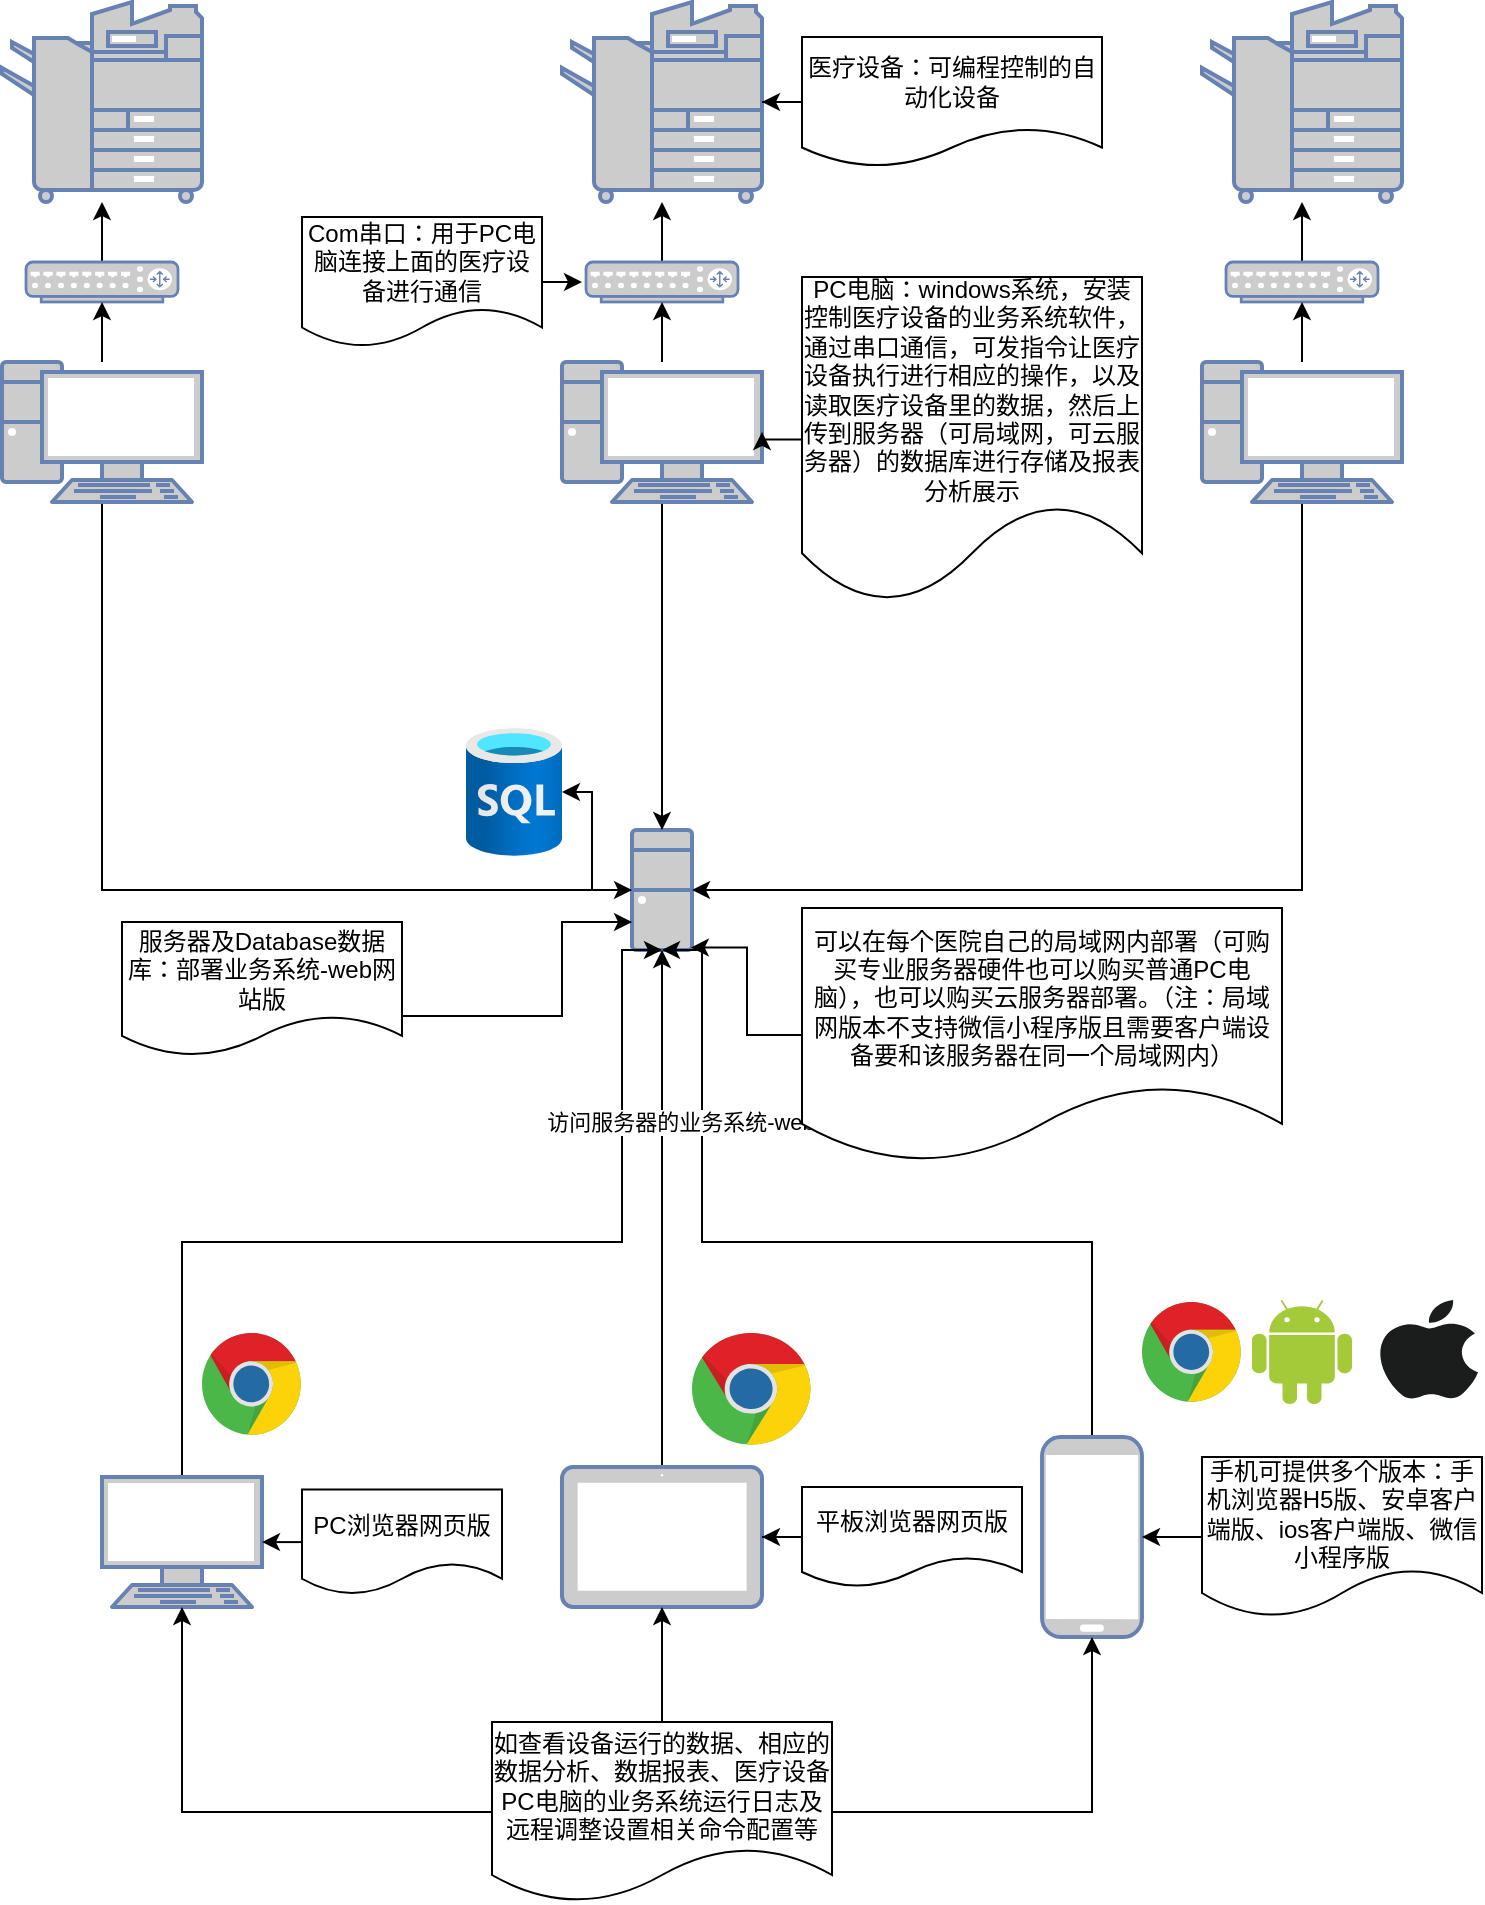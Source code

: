 <mxfile version="14.8.4" type="github">
  <diagram id="AlL52TTtQJqXHYtBwdI4" name="Page-1">
    <mxGraphModel dx="1022" dy="839" grid="1" gridSize="10" guides="1" tooltips="1" connect="1" arrows="1" fold="1" page="1" pageScale="1" pageWidth="827" pageHeight="1169" math="0" shadow="0">
      <root>
        <mxCell id="0" />
        <mxCell id="1" parent="0" />
        <mxCell id="UQDamrznPKahLI_5t3YA-1" value="" style="fontColor=#0066CC;verticalAlign=top;verticalLabelPosition=bottom;labelPosition=center;align=center;html=1;outlineConnect=0;fillColor=#CCCCCC;strokeColor=#6881B3;gradientColor=none;gradientDirection=north;strokeWidth=2;shape=mxgraph.networks.copier;" parent="1" vertex="1">
          <mxGeometry x="350" y="190" width="100" height="100" as="geometry" />
        </mxCell>
        <mxCell id="Wp8FiwbMLNDWWem-d0Gy-11" style="edgeStyle=orthogonalEdgeStyle;rounded=0;orthogonalLoop=1;jettySize=auto;html=1;" parent="1" source="UQDamrznPKahLI_5t3YA-12" target="UQDamrznPKahLI_5t3YA-1" edge="1">
          <mxGeometry relative="1" as="geometry" />
        </mxCell>
        <mxCell id="UQDamrznPKahLI_5t3YA-12" value="" style="fontColor=#0066CC;verticalAlign=top;verticalLabelPosition=bottom;labelPosition=center;align=center;html=1;outlineConnect=0;fillColor=#CCCCCC;strokeColor=#6881B3;gradientColor=none;gradientDirection=north;strokeWidth=2;shape=mxgraph.networks.router;" parent="1" vertex="1">
          <mxGeometry x="362" y="320" width="76" height="20" as="geometry" />
        </mxCell>
        <mxCell id="Wp8FiwbMLNDWWem-d0Gy-1" value="" style="aspect=fixed;html=1;points=[];align=center;image;fontSize=12;image=img/lib/azure2/databases/SQL_Database.svg;" parent="1" vertex="1">
          <mxGeometry x="302" y="553" width="48" height="64" as="geometry" />
        </mxCell>
        <mxCell id="KJL5pgY2Md6h_XYRIvjo-10" style="edgeStyle=orthogonalEdgeStyle;rounded=0;orthogonalLoop=1;jettySize=auto;html=1;" parent="1" source="Wp8FiwbMLNDWWem-d0Gy-5" target="Wp8FiwbMLNDWWem-d0Gy-1" edge="1">
          <mxGeometry relative="1" as="geometry" />
        </mxCell>
        <mxCell id="Wp8FiwbMLNDWWem-d0Gy-5" value="" style="fontColor=#0066CC;verticalAlign=top;verticalLabelPosition=bottom;labelPosition=center;align=center;html=1;outlineConnect=0;fillColor=#CCCCCC;strokeColor=#6881B3;gradientColor=none;gradientDirection=north;strokeWidth=2;shape=mxgraph.networks.desktop_pc;" parent="1" vertex="1">
          <mxGeometry x="385" y="604" width="30" height="60" as="geometry" />
        </mxCell>
        <mxCell id="Wp8FiwbMLNDWWem-d0Gy-12" value="" style="edgeStyle=orthogonalEdgeStyle;rounded=0;orthogonalLoop=1;jettySize=auto;html=1;" parent="1" source="Wp8FiwbMLNDWWem-d0Gy-6" target="UQDamrznPKahLI_5t3YA-12" edge="1">
          <mxGeometry relative="1" as="geometry" />
        </mxCell>
        <mxCell id="Wp8FiwbMLNDWWem-d0Gy-15" style="edgeStyle=orthogonalEdgeStyle;rounded=0;orthogonalLoop=1;jettySize=auto;html=1;" parent="1" source="Wp8FiwbMLNDWWem-d0Gy-6" target="Wp8FiwbMLNDWWem-d0Gy-5" edge="1">
          <mxGeometry relative="1" as="geometry">
            <Array as="points">
              <mxPoint x="400" y="634" />
            </Array>
          </mxGeometry>
        </mxCell>
        <mxCell id="Wp8FiwbMLNDWWem-d0Gy-6" value="" style="fontColor=#0066CC;verticalAlign=top;verticalLabelPosition=bottom;labelPosition=center;align=center;html=1;outlineConnect=0;fillColor=#CCCCCC;strokeColor=#6881B3;gradientColor=none;gradientDirection=north;strokeWidth=2;shape=mxgraph.networks.pc;" parent="1" vertex="1">
          <mxGeometry x="350" y="370" width="100" height="70" as="geometry" />
        </mxCell>
        <mxCell id="Wp8FiwbMLNDWWem-d0Gy-10" style="edgeStyle=orthogonalEdgeStyle;rounded=0;orthogonalLoop=1;jettySize=auto;html=1;" parent="1" source="Wp8FiwbMLNDWWem-d0Gy-7" target="UQDamrznPKahLI_5t3YA-1" edge="1">
          <mxGeometry relative="1" as="geometry" />
        </mxCell>
        <mxCell id="Wp8FiwbMLNDWWem-d0Gy-7" value="医疗设备：可编程控制的自动化设备" style="shape=document;whiteSpace=wrap;html=1;boundedLbl=1;" parent="1" vertex="1">
          <mxGeometry x="470" y="207.5" width="150" height="65" as="geometry" />
        </mxCell>
        <mxCell id="Wp8FiwbMLNDWWem-d0Gy-9" style="edgeStyle=orthogonalEdgeStyle;rounded=0;orthogonalLoop=1;jettySize=auto;html=1;" parent="1" source="Wp8FiwbMLNDWWem-d0Gy-8" edge="1">
          <mxGeometry relative="1" as="geometry">
            <mxPoint x="360" y="330" as="targetPoint" />
          </mxGeometry>
        </mxCell>
        <mxCell id="Wp8FiwbMLNDWWem-d0Gy-8" value="Com串口：用于PC电脑连接上面的医疗设备进行通信" style="shape=document;whiteSpace=wrap;html=1;boundedLbl=1;" parent="1" vertex="1">
          <mxGeometry x="220" y="297.5" width="120" height="65" as="geometry" />
        </mxCell>
        <mxCell id="Wp8FiwbMLNDWWem-d0Gy-14" value="" style="edgeStyle=orthogonalEdgeStyle;rounded=0;orthogonalLoop=1;jettySize=auto;html=1;" parent="1" source="Wp8FiwbMLNDWWem-d0Gy-13" target="Wp8FiwbMLNDWWem-d0Gy-6" edge="1">
          <mxGeometry relative="1" as="geometry" />
        </mxCell>
        <mxCell id="Wp8FiwbMLNDWWem-d0Gy-13" value="PC电脑：windows系统，安装控制医疗设备的业务系统软件，通过串口通信，可发指令让医疗设备执行进行相应的操作，以及读取医疗设备里的数据，然后上传到服务器（可局域网，可云服务器）的数据库进行存储及报表分析展示" style="shape=document;whiteSpace=wrap;html=1;boundedLbl=1;" parent="1" vertex="1">
          <mxGeometry x="470" y="327.5" width="170" height="162.5" as="geometry" />
        </mxCell>
        <mxCell id="Wp8FiwbMLNDWWem-d0Gy-18" value="" style="fontColor=#0066CC;verticalAlign=top;verticalLabelPosition=bottom;labelPosition=center;align=center;html=1;outlineConnect=0;fillColor=#CCCCCC;strokeColor=#6881B3;gradientColor=none;gradientDirection=north;strokeWidth=2;shape=mxgraph.networks.copier;" parent="1" vertex="1">
          <mxGeometry x="70" y="190" width="100" height="100" as="geometry" />
        </mxCell>
        <mxCell id="Wp8FiwbMLNDWWem-d0Gy-23" value="" style="edgeStyle=orthogonalEdgeStyle;rounded=0;orthogonalLoop=1;jettySize=auto;html=1;" parent="1" source="Wp8FiwbMLNDWWem-d0Gy-19" target="Wp8FiwbMLNDWWem-d0Gy-18" edge="1">
          <mxGeometry relative="1" as="geometry" />
        </mxCell>
        <mxCell id="Wp8FiwbMLNDWWem-d0Gy-19" value="" style="fontColor=#0066CC;verticalAlign=top;verticalLabelPosition=bottom;labelPosition=center;align=center;html=1;outlineConnect=0;fillColor=#CCCCCC;strokeColor=#6881B3;gradientColor=none;gradientDirection=north;strokeWidth=2;shape=mxgraph.networks.router;" parent="1" vertex="1">
          <mxGeometry x="82" y="320" width="76" height="20" as="geometry" />
        </mxCell>
        <mxCell id="Wp8FiwbMLNDWWem-d0Gy-24" value="" style="edgeStyle=orthogonalEdgeStyle;rounded=0;orthogonalLoop=1;jettySize=auto;html=1;" parent="1" source="Wp8FiwbMLNDWWem-d0Gy-20" target="Wp8FiwbMLNDWWem-d0Gy-19" edge="1">
          <mxGeometry relative="1" as="geometry" />
        </mxCell>
        <mxCell id="Wp8FiwbMLNDWWem-d0Gy-25" style="edgeStyle=orthogonalEdgeStyle;rounded=0;orthogonalLoop=1;jettySize=auto;html=1;exitX=0.5;exitY=1;exitDx=0;exitDy=0;exitPerimeter=0;" parent="1" source="Wp8FiwbMLNDWWem-d0Gy-20" target="Wp8FiwbMLNDWWem-d0Gy-5" edge="1">
          <mxGeometry relative="1" as="geometry">
            <Array as="points">
              <mxPoint x="120" y="634" />
            </Array>
          </mxGeometry>
        </mxCell>
        <mxCell id="Wp8FiwbMLNDWWem-d0Gy-20" value="" style="fontColor=#0066CC;verticalAlign=top;verticalLabelPosition=bottom;labelPosition=center;align=center;html=1;outlineConnect=0;fillColor=#CCCCCC;strokeColor=#6881B3;gradientColor=none;gradientDirection=north;strokeWidth=2;shape=mxgraph.networks.pc;" parent="1" vertex="1">
          <mxGeometry x="70" y="370" width="100" height="70" as="geometry" />
        </mxCell>
        <mxCell id="Wp8FiwbMLNDWWem-d0Gy-26" value="" style="fontColor=#0066CC;verticalAlign=top;verticalLabelPosition=bottom;labelPosition=center;align=center;html=1;outlineConnect=0;fillColor=#CCCCCC;strokeColor=#6881B3;gradientColor=none;gradientDirection=north;strokeWidth=2;shape=mxgraph.networks.copier;" parent="1" vertex="1">
          <mxGeometry x="670" y="190" width="100" height="100" as="geometry" />
        </mxCell>
        <mxCell id="Wp8FiwbMLNDWWem-d0Gy-29" value="" style="edgeStyle=orthogonalEdgeStyle;rounded=0;orthogonalLoop=1;jettySize=auto;html=1;" parent="1" source="Wp8FiwbMLNDWWem-d0Gy-27" target="Wp8FiwbMLNDWWem-d0Gy-26" edge="1">
          <mxGeometry relative="1" as="geometry" />
        </mxCell>
        <mxCell id="Wp8FiwbMLNDWWem-d0Gy-27" value="" style="fontColor=#0066CC;verticalAlign=top;verticalLabelPosition=bottom;labelPosition=center;align=center;html=1;outlineConnect=0;fillColor=#CCCCCC;strokeColor=#6881B3;gradientColor=none;gradientDirection=north;strokeWidth=2;shape=mxgraph.networks.router;" parent="1" vertex="1">
          <mxGeometry x="682" y="320" width="76" height="20" as="geometry" />
        </mxCell>
        <mxCell id="Wp8FiwbMLNDWWem-d0Gy-30" value="" style="edgeStyle=orthogonalEdgeStyle;rounded=0;orthogonalLoop=1;jettySize=auto;html=1;" parent="1" source="Wp8FiwbMLNDWWem-d0Gy-28" target="Wp8FiwbMLNDWWem-d0Gy-27" edge="1">
          <mxGeometry relative="1" as="geometry" />
        </mxCell>
        <mxCell id="Wp8FiwbMLNDWWem-d0Gy-31" style="edgeStyle=orthogonalEdgeStyle;rounded=0;orthogonalLoop=1;jettySize=auto;html=1;entryX=1;entryY=0.5;entryDx=0;entryDy=0;entryPerimeter=0;exitX=0.5;exitY=1;exitDx=0;exitDy=0;exitPerimeter=0;" parent="1" source="Wp8FiwbMLNDWWem-d0Gy-28" target="Wp8FiwbMLNDWWem-d0Gy-5" edge="1">
          <mxGeometry relative="1" as="geometry" />
        </mxCell>
        <mxCell id="Wp8FiwbMLNDWWem-d0Gy-28" value="" style="fontColor=#0066CC;verticalAlign=top;verticalLabelPosition=bottom;labelPosition=center;align=center;html=1;outlineConnect=0;fillColor=#CCCCCC;strokeColor=#6881B3;gradientColor=none;gradientDirection=north;strokeWidth=2;shape=mxgraph.networks.pc;" parent="1" vertex="1">
          <mxGeometry x="670" y="370" width="100" height="70" as="geometry" />
        </mxCell>
        <mxCell id="Wp8FiwbMLNDWWem-d0Gy-33" style="edgeStyle=orthogonalEdgeStyle;rounded=0;orthogonalLoop=1;jettySize=auto;html=1;" parent="1" source="Wp8FiwbMLNDWWem-d0Gy-32" target="Wp8FiwbMLNDWWem-d0Gy-5" edge="1">
          <mxGeometry relative="1" as="geometry">
            <Array as="points">
              <mxPoint x="350" y="697" />
              <mxPoint x="350" y="650" />
            </Array>
          </mxGeometry>
        </mxCell>
        <mxCell id="Wp8FiwbMLNDWWem-d0Gy-32" value="服务器及Database数据库：部署业务系统-web网站版" style="shape=document;whiteSpace=wrap;html=1;boundedLbl=1;" parent="1" vertex="1">
          <mxGeometry x="130" y="650" width="140" height="67" as="geometry" />
        </mxCell>
        <mxCell id="KJL5pgY2Md6h_XYRIvjo-12" style="edgeStyle=orthogonalEdgeStyle;rounded=0;orthogonalLoop=1;jettySize=auto;html=1;entryX=0.5;entryY=1;entryDx=0;entryDy=0;entryPerimeter=0;exitX=0.5;exitY=0;exitDx=0;exitDy=0;exitPerimeter=0;" parent="1" source="OkoX--ZSe-7wdzJ4oEpl-1" target="Wp8FiwbMLNDWWem-d0Gy-5" edge="1">
          <mxGeometry relative="1" as="geometry">
            <Array as="points">
              <mxPoint x="160" y="810" />
              <mxPoint x="380" y="810" />
              <mxPoint x="380" y="664" />
            </Array>
          </mxGeometry>
        </mxCell>
        <mxCell id="OkoX--ZSe-7wdzJ4oEpl-1" value="" style="fontColor=#0066CC;verticalAlign=top;verticalLabelPosition=bottom;labelPosition=center;align=center;html=1;outlineConnect=0;fillColor=#CCCCCC;strokeColor=#6881B3;gradientColor=none;gradientDirection=north;strokeWidth=2;shape=mxgraph.networks.terminal;" parent="1" vertex="1">
          <mxGeometry x="120" y="927.5" width="80" height="65" as="geometry" />
        </mxCell>
        <mxCell id="KJL5pgY2Md6h_XYRIvjo-13" style="edgeStyle=orthogonalEdgeStyle;rounded=0;orthogonalLoop=1;jettySize=auto;html=1;entryX=0.5;entryY=1;entryDx=0;entryDy=0;entryPerimeter=0;exitX=0.5;exitY=0;exitDx=0;exitDy=0;exitPerimeter=0;" parent="1" source="OkoX--ZSe-7wdzJ4oEpl-2" target="Wp8FiwbMLNDWWem-d0Gy-5" edge="1">
          <mxGeometry relative="1" as="geometry">
            <Array as="points">
              <mxPoint x="400" y="870" />
              <mxPoint x="400" y="870" />
            </Array>
          </mxGeometry>
        </mxCell>
        <mxCell id="OkoX--ZSe-7wdzJ4oEpl-2" value="" style="fontColor=#0066CC;verticalAlign=top;verticalLabelPosition=bottom;labelPosition=center;align=center;html=1;outlineConnect=0;fillColor=#CCCCCC;strokeColor=#6881B3;gradientColor=none;gradientDirection=north;strokeWidth=2;shape=mxgraph.networks.tablet;" parent="1" vertex="1">
          <mxGeometry x="350" y="922.5" width="100" height="70" as="geometry" />
        </mxCell>
        <mxCell id="KJL5pgY2Md6h_XYRIvjo-14" style="edgeStyle=orthogonalEdgeStyle;rounded=0;orthogonalLoop=1;jettySize=auto;html=1;entryX=0.5;entryY=1;entryDx=0;entryDy=0;entryPerimeter=0;exitX=0.5;exitY=0;exitDx=0;exitDy=0;exitPerimeter=0;" parent="1" source="OkoX--ZSe-7wdzJ4oEpl-3" target="Wp8FiwbMLNDWWem-d0Gy-5" edge="1">
          <mxGeometry relative="1" as="geometry">
            <Array as="points">
              <mxPoint x="615" y="810" />
              <mxPoint x="420" y="810" />
              <mxPoint x="420" y="664" />
            </Array>
          </mxGeometry>
        </mxCell>
        <mxCell id="sfz8QwIeWvYk9Gfm9MUS-1" value="访问服务器的业务系统-web网站" style="edgeLabel;html=1;align=center;verticalAlign=middle;resizable=0;points=[];" vertex="1" connectable="0" parent="KJL5pgY2Md6h_XYRIvjo-14">
          <mxGeometry x="0.542" relative="1" as="geometry">
            <mxPoint y="1" as="offset" />
          </mxGeometry>
        </mxCell>
        <mxCell id="OkoX--ZSe-7wdzJ4oEpl-3" value="" style="fontColor=#0066CC;verticalAlign=top;verticalLabelPosition=bottom;labelPosition=center;align=center;html=1;outlineConnect=0;fillColor=#CCCCCC;strokeColor=#6881B3;gradientColor=none;gradientDirection=north;strokeWidth=2;shape=mxgraph.networks.mobile;" parent="1" vertex="1">
          <mxGeometry x="590" y="907.5" width="50" height="100" as="geometry" />
        </mxCell>
        <mxCell id="KJL5pgY2Md6h_XYRIvjo-6" style="edgeStyle=orthogonalEdgeStyle;rounded=0;orthogonalLoop=1;jettySize=auto;html=1;entryX=0.98;entryY=0.98;entryDx=0;entryDy=0;entryPerimeter=0;" parent="1" source="KJL5pgY2Md6h_XYRIvjo-3" target="Wp8FiwbMLNDWWem-d0Gy-5" edge="1">
          <mxGeometry relative="1" as="geometry" />
        </mxCell>
        <mxCell id="KJL5pgY2Md6h_XYRIvjo-3" value="&lt;span&gt;可以在每个医院自己的局域网内部署（可购买专业服务器硬件也可以购买普通PC电脑），也可以购买云服务器部署。（注：局域网版本不支持微信小程序版且需要客户端设备要和该服务器在同一个局域网内）&lt;/span&gt;" style="shape=document;whiteSpace=wrap;html=1;boundedLbl=1;" parent="1" vertex="1">
          <mxGeometry x="470" y="643" width="240" height="127" as="geometry" />
        </mxCell>
        <mxCell id="KJL5pgY2Md6h_XYRIvjo-19" value="" style="edgeStyle=orthogonalEdgeStyle;rounded=0;orthogonalLoop=1;jettySize=auto;html=1;" parent="1" source="KJL5pgY2Md6h_XYRIvjo-15" target="OkoX--ZSe-7wdzJ4oEpl-1" edge="1">
          <mxGeometry relative="1" as="geometry" />
        </mxCell>
        <mxCell id="KJL5pgY2Md6h_XYRIvjo-15" value="PC浏览器网页版" style="shape=document;whiteSpace=wrap;html=1;boundedLbl=1;" parent="1" vertex="1">
          <mxGeometry x="220" y="933.75" width="100" height="52.5" as="geometry" />
        </mxCell>
        <mxCell id="KJL5pgY2Md6h_XYRIvjo-24" style="edgeStyle=orthogonalEdgeStyle;rounded=0;orthogonalLoop=1;jettySize=auto;html=1;entryX=0.5;entryY=1;entryDx=0;entryDy=0;entryPerimeter=0;" parent="1" source="KJL5pgY2Md6h_XYRIvjo-16" target="OkoX--ZSe-7wdzJ4oEpl-1" edge="1">
          <mxGeometry relative="1" as="geometry" />
        </mxCell>
        <mxCell id="KJL5pgY2Md6h_XYRIvjo-25" value="" style="edgeStyle=orthogonalEdgeStyle;rounded=0;orthogonalLoop=1;jettySize=auto;html=1;" parent="1" source="KJL5pgY2Md6h_XYRIvjo-16" target="OkoX--ZSe-7wdzJ4oEpl-2" edge="1">
          <mxGeometry relative="1" as="geometry" />
        </mxCell>
        <mxCell id="KJL5pgY2Md6h_XYRIvjo-26" style="edgeStyle=orthogonalEdgeStyle;rounded=0;orthogonalLoop=1;jettySize=auto;html=1;entryX=0.5;entryY=1;entryDx=0;entryDy=0;entryPerimeter=0;" parent="1" source="KJL5pgY2Md6h_XYRIvjo-16" target="OkoX--ZSe-7wdzJ4oEpl-3" edge="1">
          <mxGeometry relative="1" as="geometry" />
        </mxCell>
        <mxCell id="KJL5pgY2Md6h_XYRIvjo-16" value="&lt;span&gt;如查看设备运行的数据、相应的数据分析、数据报表、医疗设备PC电脑的业务系统运行日志及远程调整设置相关命令配置等&lt;/span&gt;" style="shape=document;whiteSpace=wrap;html=1;boundedLbl=1;" parent="1" vertex="1">
          <mxGeometry x="315" y="1050" width="170" height="90" as="geometry" />
        </mxCell>
        <mxCell id="KJL5pgY2Md6h_XYRIvjo-20" value="" style="edgeStyle=orthogonalEdgeStyle;rounded=0;orthogonalLoop=1;jettySize=auto;html=1;" parent="1" source="KJL5pgY2Md6h_XYRIvjo-17" target="OkoX--ZSe-7wdzJ4oEpl-2" edge="1">
          <mxGeometry relative="1" as="geometry" />
        </mxCell>
        <mxCell id="KJL5pgY2Md6h_XYRIvjo-17" value="平板浏览器网页版" style="shape=document;whiteSpace=wrap;html=1;boundedLbl=1;" parent="1" vertex="1">
          <mxGeometry x="470" y="932.5" width="110" height="50" as="geometry" />
        </mxCell>
        <mxCell id="KJL5pgY2Md6h_XYRIvjo-21" value="" style="edgeStyle=orthogonalEdgeStyle;rounded=0;orthogonalLoop=1;jettySize=auto;html=1;" parent="1" source="KJL5pgY2Md6h_XYRIvjo-18" target="OkoX--ZSe-7wdzJ4oEpl-3" edge="1">
          <mxGeometry relative="1" as="geometry" />
        </mxCell>
        <mxCell id="KJL5pgY2Md6h_XYRIvjo-18" value="手机可提供多个版本：手机浏览器H5版、安卓客户端版、ios客户端版、微信小程序版" style="shape=document;whiteSpace=wrap;html=1;boundedLbl=1;" parent="1" vertex="1">
          <mxGeometry x="670" y="917.5" width="140" height="80" as="geometry" />
        </mxCell>
        <mxCell id="KJL5pgY2Md6h_XYRIvjo-27" value="" style="dashed=0;outlineConnect=0;html=1;align=center;labelPosition=center;verticalLabelPosition=bottom;verticalAlign=top;shape=mxgraph.weblogos.chrome" parent="1" vertex="1">
          <mxGeometry x="170" y="855.5" width="50" height="52" as="geometry" />
        </mxCell>
        <mxCell id="KJL5pgY2Md6h_XYRIvjo-28" value="" style="dashed=0;outlineConnect=0;html=1;align=center;labelPosition=center;verticalLabelPosition=bottom;verticalAlign=top;shape=mxgraph.weblogos.chrome" parent="1" vertex="1">
          <mxGeometry x="415" y="855.5" width="60" height="57" as="geometry" />
        </mxCell>
        <mxCell id="KJL5pgY2Md6h_XYRIvjo-29" value="" style="dashed=0;outlineConnect=0;html=1;align=center;labelPosition=center;verticalLabelPosition=bottom;verticalAlign=top;shape=mxgraph.weblogos.android;fillColor=#A4CA39;strokeColor=none" parent="1" vertex="1">
          <mxGeometry x="695" y="839" width="50" height="52" as="geometry" />
        </mxCell>
        <mxCell id="KJL5pgY2Md6h_XYRIvjo-30" value="" style="dashed=0;outlineConnect=0;html=1;align=center;labelPosition=center;verticalLabelPosition=bottom;verticalAlign=top;shape=mxgraph.weblogos.chrome" parent="1" vertex="1">
          <mxGeometry x="640" y="840" width="50" height="51" as="geometry" />
        </mxCell>
        <mxCell id="KJL5pgY2Md6h_XYRIvjo-31" value="" style="dashed=0;outlineConnect=0;html=1;align=center;labelPosition=center;verticalLabelPosition=bottom;verticalAlign=top;shape=mxgraph.weblogos.apple;fillColor=#1B1C1C;strokeColor=none" parent="1" vertex="1">
          <mxGeometry x="758" y="839" width="50" height="50" as="geometry" />
        </mxCell>
      </root>
    </mxGraphModel>
  </diagram>
</mxfile>
